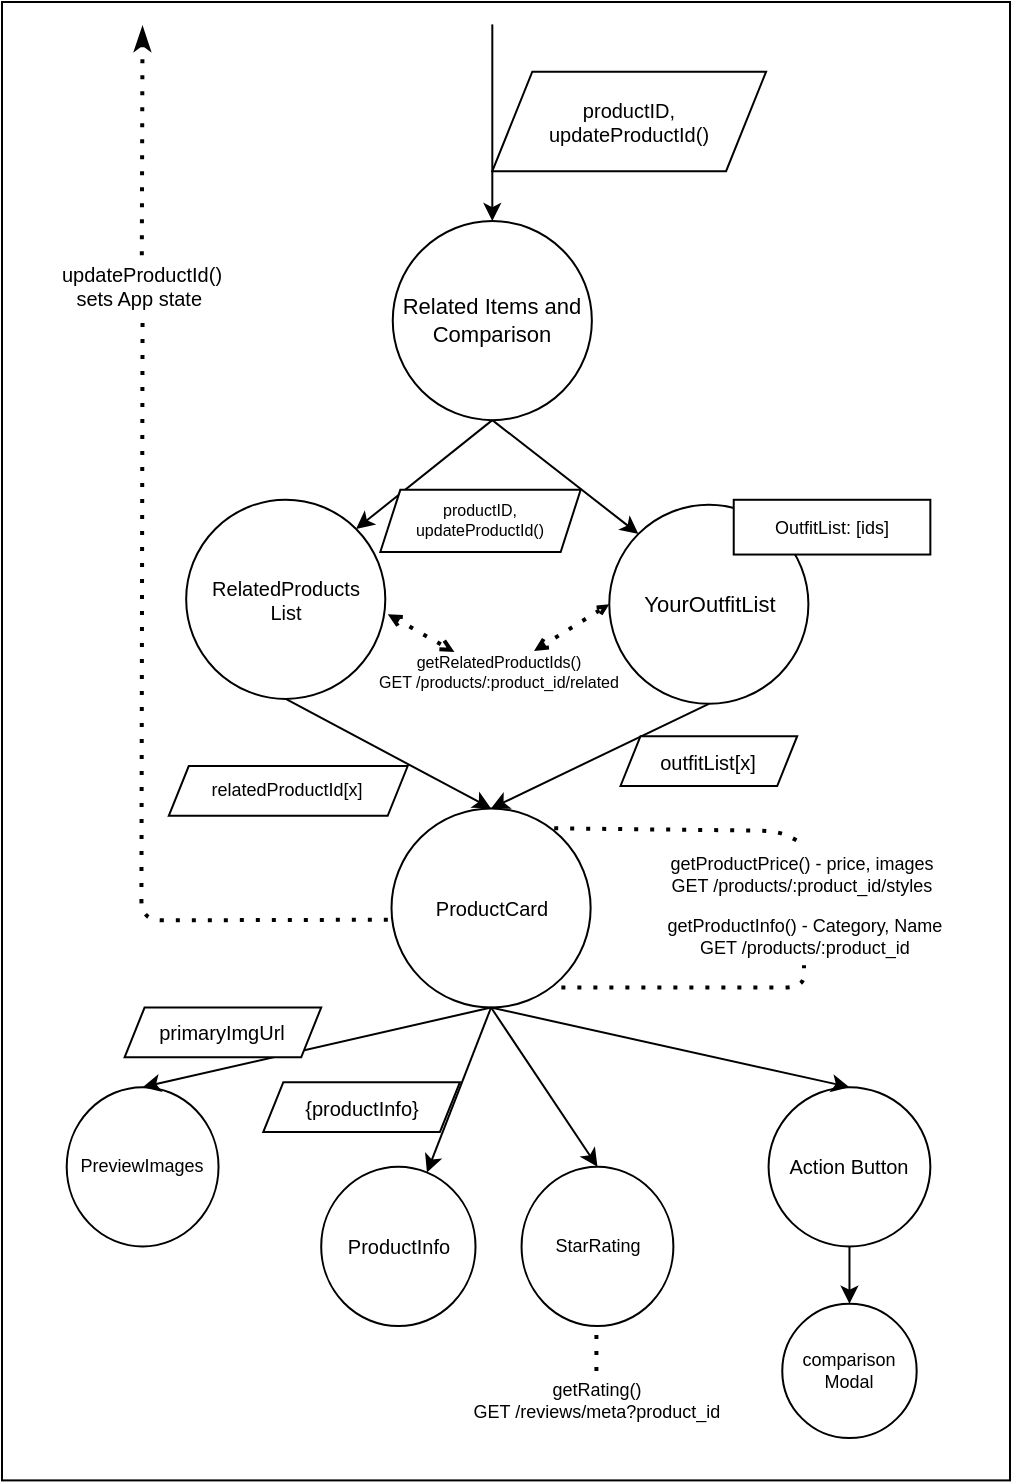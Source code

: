 <mxfile>
    <diagram id="AXseQeaZqJB_uZ-LoCE2" name="Page-1">
        <mxGraphModel dx="534" dy="432" grid="1" gridSize="9" guides="1" tooltips="1" connect="1" arrows="1" fold="1" page="1" pageScale="1" pageWidth="850" pageHeight="1100" math="0" shadow="0">
            <root>
                <mxCell id="0"/>
                <mxCell id="1" parent="0"/>
                <mxCell id="77" value="" style="group;fontSize=13;" vertex="1" connectable="0" parent="1">
                    <mxGeometry x="171" width="504" height="739.2" as="geometry"/>
                </mxCell>
                <mxCell id="74" value="" style="rounded=0;whiteSpace=wrap;html=1;fontSize=8;align=center;" parent="77" vertex="1">
                    <mxGeometry width="504" height="739.2" as="geometry"/>
                </mxCell>
                <mxCell id="2" value="Related Items and Comparison" style="ellipse;whiteSpace=wrap;html=1;fontSize=11;" parent="77" vertex="1">
                    <mxGeometry x="195.378" y="109.511" width="99.556" height="99.556" as="geometry"/>
                </mxCell>
                <mxCell id="3" value="RelatedProducts&lt;br style=&quot;font-size: 10px;&quot;&gt;List" style="ellipse;whiteSpace=wrap;html=1;fontSize=10;" parent="77" vertex="1">
                    <mxGeometry x="92.089" y="248.889" width="99.556" height="99.556" as="geometry"/>
                </mxCell>
                <mxCell id="4" value="YourOutfitList" style="ellipse;whiteSpace=wrap;html=1;fontSize=11;" parent="77" vertex="1">
                    <mxGeometry x="303.644" y="251.378" width="99.556" height="99.556" as="geometry"/>
                </mxCell>
                <mxCell id="6" value="" style="endArrow=classic;html=1;fontSize=10;exitX=0.5;exitY=1;exitDx=0;exitDy=0;entryX=1;entryY=0;entryDx=0;entryDy=0;" parent="77" source="2" target="3" edge="1">
                    <mxGeometry width="50" height="50" relative="1" as="geometry">
                        <mxPoint x="340.978" y="336" as="sourcePoint"/>
                        <mxPoint x="403.2" y="273.778" as="targetPoint"/>
                    </mxGeometry>
                </mxCell>
                <mxCell id="7" value="" style="endArrow=classic;html=1;fontSize=10;entryX=0;entryY=0;entryDx=0;entryDy=0;exitX=0.5;exitY=1;exitDx=0;exitDy=0;" parent="77" source="2" target="4" edge="1">
                    <mxGeometry width="50" height="50" relative="1" as="geometry">
                        <mxPoint x="246.4" y="212.8" as="sourcePoint"/>
                        <mxPoint x="328.539" y="339.582" as="targetPoint"/>
                    </mxGeometry>
                </mxCell>
                <mxCell id="10" value="" style="edgeStyle=none;html=1;fontSize=10;exitX=0.5;exitY=1;exitDx=0;exitDy=0;entryX=0.5;entryY=0;entryDx=0;entryDy=0;" parent="77" source="3" target="8" edge="1">
                    <mxGeometry relative="1" as="geometry">
                        <mxPoint x="253.867" y="348.444" as="targetPoint"/>
                    </mxGeometry>
                </mxCell>
                <mxCell id="8" value="ProductCard" style="ellipse;whiteSpace=wrap;html=1;fontSize=10;" parent="77" vertex="1">
                    <mxGeometry x="194.756" y="403.2" width="99.556" height="99.556" as="geometry"/>
                </mxCell>
                <mxCell id="11" value="PreviewImages" style="ellipse;whiteSpace=wrap;html=1;fontSize=9;" parent="77" vertex="1">
                    <mxGeometry x="32.356" y="542.578" width="75.911" height="79.644" as="geometry"/>
                </mxCell>
                <mxCell id="12" value="ProductInfo" style="ellipse;whiteSpace=wrap;html=1;fontSize=10;" parent="77" vertex="1">
                    <mxGeometry x="159.6" y="582.4" width="77.156" height="79.644" as="geometry"/>
                </mxCell>
                <mxCell id="14" value="" style="endArrow=classic;html=1;fontSize=10;exitX=0.5;exitY=1;exitDx=0;exitDy=0;entryX=0.5;entryY=0;entryDx=0;entryDy=0;" parent="77" source="8" target="11" edge="1">
                    <mxGeometry width="50" height="50" relative="1" as="geometry">
                        <mxPoint x="299.911" y="522.667" as="sourcePoint"/>
                        <mxPoint x="250.133" y="547.556" as="targetPoint"/>
                    </mxGeometry>
                </mxCell>
                <mxCell id="15" value="" style="endArrow=classic;html=1;fontSize=10;exitX=0.5;exitY=1;exitDx=0;exitDy=0;" parent="77" source="8" target="12" edge="1">
                    <mxGeometry width="50" height="50" relative="1" as="geometry">
                        <mxPoint x="250.133" y="497.778" as="sourcePoint"/>
                        <mxPoint x="125.689" y="547.556" as="targetPoint"/>
                    </mxGeometry>
                </mxCell>
                <mxCell id="16" value="Action Button" style="ellipse;whiteSpace=wrap;html=1;fontSize=10;" parent="77" vertex="1">
                    <mxGeometry x="383.289" y="542.578" width="80.889" height="79.644" as="geometry"/>
                </mxCell>
                <mxCell id="17" value="" style="endArrow=classic;html=1;fontSize=10;exitX=0.5;exitY=1;exitDx=0;exitDy=0;entryX=0.5;entryY=0;entryDx=0;entryDy=0;" parent="77" source="8" target="16" edge="1">
                    <mxGeometry width="50" height="50" relative="1" as="geometry">
                        <mxPoint x="287.467" y="522.667" as="sourcePoint"/>
                        <mxPoint x="349.689" y="460.444" as="targetPoint"/>
                    </mxGeometry>
                </mxCell>
                <mxCell id="18" value="" style="endArrow=classic;html=1;fontSize=10;entryX=0.5;entryY=0;entryDx=0;entryDy=0;" parent="77" target="2" edge="1">
                    <mxGeometry width="50" height="50" relative="1" as="geometry">
                        <mxPoint x="245.156" y="11.2" as="sourcePoint"/>
                        <mxPoint x="232.711" y="258.844" as="targetPoint"/>
                    </mxGeometry>
                </mxCell>
                <mxCell id="19" value="productID,&lt;br&gt;updateProductId()" style="shape=parallelogram;perimeter=parallelogramPerimeter;whiteSpace=wrap;html=1;fixedSize=1;fontSize=10;align=center;" parent="77" vertex="1">
                    <mxGeometry x="245.156" y="34.844" width="136.889" height="49.778" as="geometry"/>
                </mxCell>
                <mxCell id="20" value="productID,&lt;br style=&quot;font-size: 8px;&quot;&gt;updateProductId()" style="shape=parallelogram;perimeter=parallelogramPerimeter;whiteSpace=wrap;html=1;fixedSize=1;fontSize=8;align=center;size=10;" parent="77" vertex="1">
                    <mxGeometry x="189.156" y="243.911" width="100.178" height="31.111" as="geometry"/>
                </mxCell>
                <mxCell id="22" value="&lt;font style=&quot;font-size: 8px&quot;&gt;getRelatedProductIds()&lt;br&gt;GET /products/:product_id/related&lt;/font&gt;" style="text;html=1;strokeColor=none;fillColor=none;align=center;verticalAlign=middle;whiteSpace=wrap;rounded=0;fontSize=6;" parent="77" vertex="1">
                    <mxGeometry x="186.667" y="324.8" width="123.2" height="21.156" as="geometry"/>
                </mxCell>
                <mxCell id="25" value="relatedProductId[x]" style="shape=parallelogram;perimeter=parallelogramPerimeter;whiteSpace=wrap;html=1;fixedSize=1;fontSize=9;align=center;size=10;" parent="77" vertex="1">
                    <mxGeometry x="83.378" y="382.044" width="119.467" height="24.889" as="geometry"/>
                </mxCell>
                <mxCell id="26" value="" style="endArrow=none;dashed=1;html=1;dashPattern=1 3;strokeWidth=2;fontSize=10;startArrow=none;startFill=1;entryX=-0.001;entryY=0.559;entryDx=0;entryDy=0;entryPerimeter=0;" parent="77" source="27" target="8" edge="1">
                    <mxGeometry width="50" height="50" relative="1" as="geometry">
                        <mxPoint x="-107.022" y="168" as="sourcePoint"/>
                        <mxPoint x="190.4" y="462.933" as="targetPoint"/>
                        <Array as="points">
                            <mxPoint x="69.689" y="459.2"/>
                        </Array>
                    </mxGeometry>
                </mxCell>
                <mxCell id="27" value="updateProductId()&lt;br&gt;sets App state&amp;nbsp;" style="text;html=1;strokeColor=none;fillColor=none;align=center;verticalAlign=middle;whiteSpace=wrap;rounded=0;fontSize=10;" parent="77" vertex="1">
                    <mxGeometry x="14.311" y="123.2" width="112" height="37.333" as="geometry"/>
                </mxCell>
                <mxCell id="28" value="" style="endArrow=none;dashed=1;html=1;dashPattern=1 3;strokeWidth=2;fontSize=10;startArrow=classicThin;startFill=1;entryX=0.43;entryY=0.011;entryDx=0;entryDy=0;entryPerimeter=0;" parent="77" edge="1">
                    <mxGeometry width="50" height="50" relative="1" as="geometry">
                        <mxPoint x="70.261" y="12.444" as="sourcePoint"/>
                        <mxPoint x="69.888" y="131.077" as="targetPoint"/>
                        <Array as="points"/>
                    </mxGeometry>
                </mxCell>
                <mxCell id="32" value="getProductInfo() - Category, Name&lt;br style=&quot;font-size: 9px&quot;&gt;GET /products/:product_id" style="text;html=1;strokeColor=none;fillColor=none;align=center;verticalAlign=middle;whiteSpace=wrap;rounded=0;fontSize=9;" parent="77" vertex="1">
                    <mxGeometry x="311.733" y="451.733" width="178.578" height="29.867" as="geometry"/>
                </mxCell>
                <mxCell id="33" value="" style="endArrow=none;dashed=1;html=1;dashPattern=1 3;strokeWidth=2;fontSize=9;" parent="77" edge="1">
                    <mxGeometry width="50" height="50" relative="1" as="geometry">
                        <mxPoint x="297.211" y="684.444" as="sourcePoint"/>
                        <mxPoint x="297.211" y="662.044" as="targetPoint"/>
                    </mxGeometry>
                </mxCell>
                <mxCell id="34" value="getProductPrice() - price, images&lt;br&gt;GET /products/:product_id/styles" style="text;html=1;strokeColor=none;fillColor=none;align=center;verticalAlign=middle;whiteSpace=wrap;rounded=0;fontSize=9;" parent="77" vertex="1">
                    <mxGeometry x="309.867" y="420.622" width="180.444" height="31.111" as="geometry"/>
                </mxCell>
                <mxCell id="35" value="StarRating" style="ellipse;whiteSpace=wrap;html=1;fontSize=9;" parent="77" vertex="1">
                    <mxGeometry x="259.778" y="582.4" width="75.911" height="79.644" as="geometry"/>
                </mxCell>
                <mxCell id="36" value="" style="endArrow=classic;html=1;fontSize=10;entryX=0.5;entryY=0;entryDx=0;entryDy=0;exitX=0.5;exitY=1;exitDx=0;exitDy=0;" parent="77" source="8" target="35" edge="1">
                    <mxGeometry width="50" height="50" relative="1" as="geometry">
                        <mxPoint x="253.867" y="504" as="sourcePoint"/>
                        <mxPoint x="213.422" y="578.667" as="targetPoint"/>
                    </mxGeometry>
                </mxCell>
                <mxCell id="39" value="getRating()&lt;br&gt;GET /reviews/meta?product_id" style="text;html=1;strokeColor=none;fillColor=none;align=center;verticalAlign=middle;whiteSpace=wrap;rounded=0;fontSize=9;" parent="77" vertex="1">
                    <mxGeometry x="208.444" y="684.444" width="178.578" height="29.867" as="geometry"/>
                </mxCell>
                <mxCell id="41" value="primaryImgUrl" style="shape=parallelogram;perimeter=parallelogramPerimeter;whiteSpace=wrap;html=1;fixedSize=1;fontSize=10;align=center;size=10;" parent="77" vertex="1">
                    <mxGeometry x="61.289" y="502.756" width="98.311" height="24.889" as="geometry"/>
                </mxCell>
                <mxCell id="42" value="comparison&lt;br&gt;Modal" style="ellipse;whiteSpace=wrap;html=1;fontSize=9;" parent="77" vertex="1">
                    <mxGeometry x="390.133" y="650.844" width="67.2" height="67.2" as="geometry"/>
                </mxCell>
                <mxCell id="43" value="" style="endArrow=classic;html=1;fontSize=10;entryX=0.5;entryY=0;entryDx=0;entryDy=0;exitX=0.5;exitY=1;exitDx=0;exitDy=0;" parent="77" source="16" target="42" edge="1">
                    <mxGeometry width="50" height="50" relative="1" as="geometry">
                        <mxPoint x="425.6" y="627.2" as="sourcePoint"/>
                        <mxPoint x="489.067" y="627.2" as="targetPoint"/>
                    </mxGeometry>
                </mxCell>
                <mxCell id="44" value="{productInfo}" style="shape=parallelogram;perimeter=parallelogramPerimeter;whiteSpace=wrap;html=1;fixedSize=1;fontSize=10;align=center;size=10;" parent="77" vertex="1">
                    <mxGeometry x="130.667" y="540.089" width="98.311" height="24.889" as="geometry"/>
                </mxCell>
                <mxCell id="46" value="" style="endArrow=none;dashed=1;html=1;dashPattern=1 3;strokeWidth=2;fontSize=9;entryX=0.5;entryY=0;entryDx=0;entryDy=0;exitX=0.817;exitY=0.1;exitDx=0;exitDy=0;exitPerimeter=0;" parent="77" source="8" target="34" edge="1">
                    <mxGeometry width="50" height="50" relative="1" as="geometry">
                        <mxPoint x="287.467" y="414.4" as="sourcePoint"/>
                        <mxPoint x="349.689" y="352.178" as="targetPoint"/>
                        <Array as="points">
                            <mxPoint x="388.267" y="414.4"/>
                        </Array>
                    </mxGeometry>
                </mxCell>
                <mxCell id="47" value="" style="endArrow=none;dashed=1;html=1;dashPattern=1 3;strokeWidth=2;fontSize=9;entryX=0.5;entryY=1;entryDx=0;entryDy=0;" parent="77" target="32" edge="1">
                    <mxGeometry width="50" height="50" relative="1" as="geometry">
                        <mxPoint x="279.689" y="492.8" as="sourcePoint"/>
                        <mxPoint x="335.689" y="492.8" as="targetPoint"/>
                        <Array as="points">
                            <mxPoint x="400.711" y="492.8"/>
                        </Array>
                    </mxGeometry>
                </mxCell>
                <mxCell id="48" value="" style="edgeStyle=none;html=1;fontSize=10;entryX=0.5;entryY=0;entryDx=0;entryDy=0;exitX=0.5;exitY=1;exitDx=0;exitDy=0;" parent="77" source="4" target="8" edge="1">
                    <mxGeometry relative="1" as="geometry">
                        <mxPoint x="353.422" y="348.444" as="sourcePoint"/>
                        <mxPoint x="352.8" y="398.222" as="targetPoint"/>
                    </mxGeometry>
                </mxCell>
                <mxCell id="58" value="outfitList[x]" style="shape=parallelogram;perimeter=parallelogramPerimeter;whiteSpace=wrap;html=1;fixedSize=1;fontSize=10;align=center;size=10;" parent="77" vertex="1">
                    <mxGeometry x="309.244" y="367.111" width="88.356" height="24.889" as="geometry"/>
                </mxCell>
                <mxCell id="72" value="OutfitList: [ids]" style="rounded=0;whiteSpace=wrap;html=1;fontSize=9;align=center;" parent="77" vertex="1">
                    <mxGeometry x="365.867" y="248.889" width="98.311" height="27.378" as="geometry"/>
                </mxCell>
                <mxCell id="75" value="" style="endArrow=open;dashed=1;html=1;dashPattern=1 3;strokeWidth=2;fontSize=6;exitX=0.644;exitY=-0.017;exitDx=0;exitDy=0;entryX=0;entryY=0.5;entryDx=0;entryDy=0;startArrow=open;startFill=0;endSize=2;startSize=3;endFill=0;exitPerimeter=0;" parent="77" source="22" target="4" edge="1">
                    <mxGeometry width="50" height="50" relative="1" as="geometry">
                        <mxPoint x="235.2" y="353.422" as="sourcePoint"/>
                        <mxPoint x="297.422" y="291.2" as="targetPoint"/>
                    </mxGeometry>
                </mxCell>
                <mxCell id="76" value="" style="endArrow=open;dashed=1;html=1;dashPattern=1 3;strokeWidth=2;fontSize=6;entryX=0.321;entryY=0.011;entryDx=0;entryDy=0;startArrow=open;startFill=0;endFill=0;endSize=3;startSize=3;entryPerimeter=0;" parent="77" target="22" edge="1">
                    <mxGeometry width="50" height="50" relative="1" as="geometry">
                        <mxPoint x="192.889" y="306.133" as="sourcePoint"/>
                        <mxPoint x="254.489" y="243.911" as="targetPoint"/>
                    </mxGeometry>
                </mxCell>
            </root>
        </mxGraphModel>
    </diagram>
</mxfile>